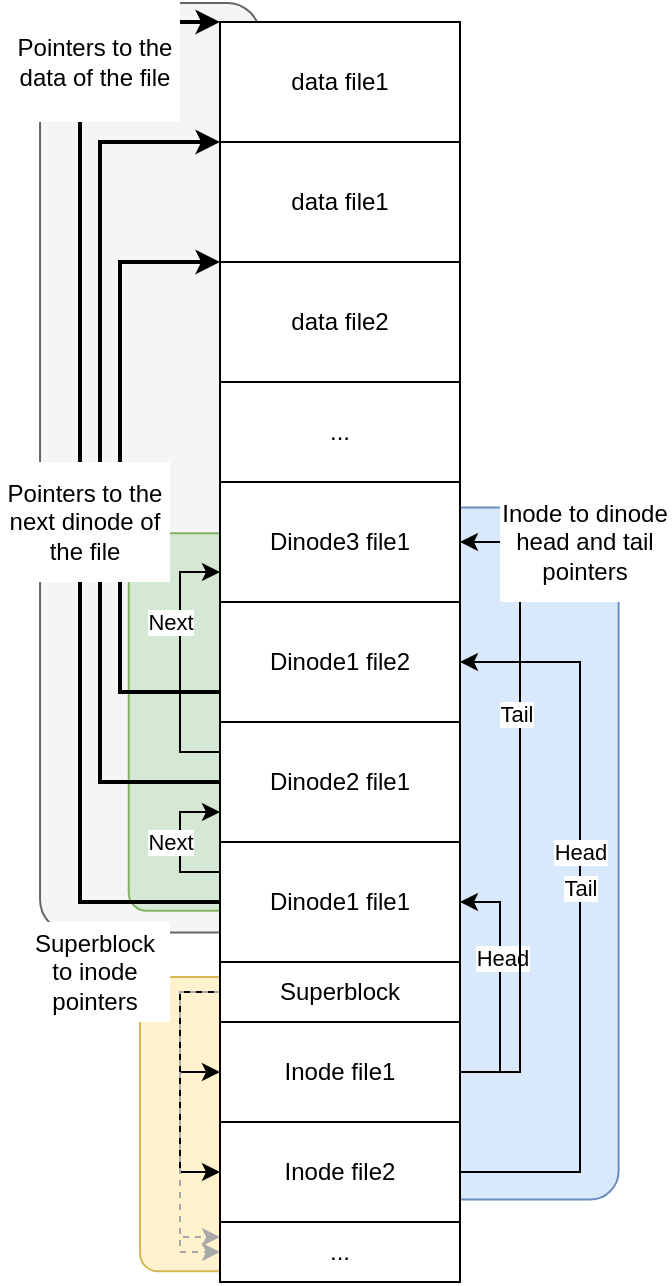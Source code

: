 <mxfile version="14.9.0" type="device"><diagram id="-PbNVYTVZfS86Vn_2bpD" name="Page-1"><mxGraphModel dx="1422" dy="732" grid="1" gridSize="10" guides="1" tooltips="1" connect="1" arrows="1" fold="1" page="1" pageScale="1" pageWidth="850" pageHeight="1100" math="0" shadow="0"><root><mxCell id="0"/><mxCell id="1" parent="0"/><mxCell id="mcdEpIi6HhqAk27Vc9dd-8" value="" style="rounded=1;whiteSpace=wrap;html=1;rotation=90;fillColor=#f5f5f5;strokeColor=#666666;fontColor=#333333;" vertex="1" parent="1"><mxGeometry x="92.59" y="227.87" width="464.85" height="110" as="geometry"/></mxCell><mxCell id="5hZcc66woEcmbO8g4v6T-35" value="" style="rounded=1;whiteSpace=wrap;html=1;rotation=90;fillColor=#d5e8d4;strokeColor=#82b366;" parent="1" vertex="1"><mxGeometry x="250" y="380" width="188.75" height="60" as="geometry"/></mxCell><mxCell id="5hZcc66woEcmbO8g4v6T-23" value="" style="rounded=1;whiteSpace=wrap;html=1;rotation=90;fillColor=#dae8fc;strokeColor=#6c8ebf;" parent="1" vertex="1"><mxGeometry x="338.82" y="428.28" width="346.07" height="94.94" as="geometry"/></mxCell><mxCell id="5hZcc66woEcmbO8g4v6T-18" value="" style="rounded=1;whiteSpace=wrap;html=1;rotation=90;fillColor=#fff2cc;strokeColor=#d6b656;" parent="1" vertex="1"><mxGeometry x="276.42" y="581.09" width="147.18" height="60" as="geometry"/></mxCell><mxCell id="5hZcc66woEcmbO8g4v6T-33" style="edgeStyle=orthogonalEdgeStyle;rounded=0;orthogonalLoop=1;jettySize=auto;html=1;exitX=0;exitY=0.25;exitDx=0;exitDy=0;entryX=0;entryY=0.75;entryDx=0;entryDy=0;strokeColor=#000000;" parent="1" source="5hZcc66woEcmbO8g4v6T-1" target="5hZcc66woEcmbO8g4v6T-3" edge="1"><mxGeometry relative="1" as="geometry"><Array as="points"><mxPoint x="340" y="485"/><mxPoint x="340" y="455"/></Array></mxGeometry></mxCell><mxCell id="5hZcc66woEcmbO8g4v6T-39" value="Next" style="edgeLabel;html=1;align=center;verticalAlign=middle;resizable=0;points=[];" parent="5hZcc66woEcmbO8g4v6T-33" vertex="1" connectable="0"><mxGeometry x="-0.343" relative="1" as="geometry"><mxPoint x="-5" y="-12" as="offset"/></mxGeometry></mxCell><mxCell id="5hZcc66woEcmbO8g4v6T-1" value="Dinode1 file1" style="rounded=0;whiteSpace=wrap;html=1;" parent="1" vertex="1"><mxGeometry x="360" y="470" width="120" height="60" as="geometry"/></mxCell><mxCell id="mcdEpIi6HhqAk27Vc9dd-3" style="edgeStyle=orthogonalEdgeStyle;rounded=0;orthogonalLoop=1;jettySize=auto;html=1;exitX=0;exitY=0.75;exitDx=0;exitDy=0;entryX=0;entryY=0;entryDx=0;entryDy=0;strokeWidth=2;" edge="1" parent="1" source="5hZcc66woEcmbO8g4v6T-2" target="mcdEpIi6HhqAk27Vc9dd-6"><mxGeometry relative="1" as="geometry"><Array as="points"><mxPoint x="310" y="395"/><mxPoint x="310" y="180"/></Array></mxGeometry></mxCell><mxCell id="5hZcc66woEcmbO8g4v6T-2" value="Dinode1 file2" style="rounded=0;whiteSpace=wrap;html=1;" parent="1" vertex="1"><mxGeometry x="360" y="350" width="120" height="60" as="geometry"/></mxCell><mxCell id="5hZcc66woEcmbO8g4v6T-37" style="edgeStyle=orthogonalEdgeStyle;rounded=0;orthogonalLoop=1;jettySize=auto;html=1;exitX=0;exitY=0.25;exitDx=0;exitDy=0;entryX=0;entryY=0.75;entryDx=0;entryDy=0;strokeColor=#000000;" parent="1" source="5hZcc66woEcmbO8g4v6T-3" target="5hZcc66woEcmbO8g4v6T-4" edge="1"><mxGeometry relative="1" as="geometry"/></mxCell><mxCell id="5hZcc66woEcmbO8g4v6T-38" value="Next" style="edgeLabel;html=1;align=center;verticalAlign=middle;resizable=0;points=[];" parent="5hZcc66woEcmbO8g4v6T-37" vertex="1" connectable="0"><mxGeometry x="0.292" y="1" relative="1" as="geometry"><mxPoint x="-4" y="-1" as="offset"/></mxGeometry></mxCell><mxCell id="mcdEpIi6HhqAk27Vc9dd-5" style="edgeStyle=orthogonalEdgeStyle;rounded=0;orthogonalLoop=1;jettySize=auto;html=1;exitX=0;exitY=0.5;exitDx=0;exitDy=0;entryX=0;entryY=0;entryDx=0;entryDy=0;strokeWidth=2;" edge="1" parent="1" source="5hZcc66woEcmbO8g4v6T-1" target="mcdEpIi6HhqAk27Vc9dd-1"><mxGeometry relative="1" as="geometry"><Array as="points"><mxPoint x="290" y="500"/><mxPoint x="290" y="60"/></Array></mxGeometry></mxCell><mxCell id="mcdEpIi6HhqAk27Vc9dd-7" style="edgeStyle=orthogonalEdgeStyle;rounded=0;orthogonalLoop=1;jettySize=auto;html=1;exitX=0;exitY=0.5;exitDx=0;exitDy=0;entryX=0;entryY=0;entryDx=0;entryDy=0;strokeWidth=2;" edge="1" parent="1" source="5hZcc66woEcmbO8g4v6T-3" target="mcdEpIi6HhqAk27Vc9dd-2"><mxGeometry relative="1" as="geometry"><Array as="points"><mxPoint x="300" y="440"/><mxPoint x="300" y="120"/></Array></mxGeometry></mxCell><mxCell id="5hZcc66woEcmbO8g4v6T-3" value="Dinode2 file1" style="rounded=0;whiteSpace=wrap;html=1;" parent="1" vertex="1"><mxGeometry x="360" y="410" width="120" height="60" as="geometry"/></mxCell><mxCell id="5hZcc66woEcmbO8g4v6T-4" value="Dinode3 file1" style="rounded=0;whiteSpace=wrap;html=1;" parent="1" vertex="1"><mxGeometry x="360" y="290" width="120" height="60" as="geometry"/></mxCell><mxCell id="5hZcc66woEcmbO8g4v6T-11" style="edgeStyle=orthogonalEdgeStyle;rounded=0;orthogonalLoop=1;jettySize=auto;html=1;exitX=0;exitY=0.5;exitDx=0;exitDy=0;entryX=0;entryY=0.5;entryDx=0;entryDy=0;" parent="1" source="5hZcc66woEcmbO8g4v6T-5" target="5hZcc66woEcmbO8g4v6T-7" edge="1"><mxGeometry relative="1" as="geometry"/></mxCell><mxCell id="5hZcc66woEcmbO8g4v6T-12" style="edgeStyle=orthogonalEdgeStyle;rounded=0;orthogonalLoop=1;jettySize=auto;html=1;exitX=0;exitY=0.5;exitDx=0;exitDy=0;entryX=0;entryY=0.5;entryDx=0;entryDy=0;" parent="1" source="5hZcc66woEcmbO8g4v6T-5" target="5hZcc66woEcmbO8g4v6T-8" edge="1"><mxGeometry relative="1" as="geometry"/></mxCell><mxCell id="5hZcc66woEcmbO8g4v6T-14" style="edgeStyle=orthogonalEdgeStyle;rounded=0;orthogonalLoop=1;jettySize=auto;html=1;exitX=0;exitY=0.5;exitDx=0;exitDy=0;entryX=0;entryY=0.25;entryDx=0;entryDy=0;strokeColor=#A8A8A8;dashed=1;" parent="1" source="5hZcc66woEcmbO8g4v6T-5" target="5hZcc66woEcmbO8g4v6T-10" edge="1"><mxGeometry relative="1" as="geometry"/></mxCell><mxCell id="5hZcc66woEcmbO8g4v6T-15" style="edgeStyle=orthogonalEdgeStyle;rounded=0;orthogonalLoop=1;jettySize=auto;html=1;exitX=0;exitY=0.5;exitDx=0;exitDy=0;entryX=0;entryY=0.5;entryDx=0;entryDy=0;dashed=1;strokeColor=#A8A8A8;" parent="1" source="5hZcc66woEcmbO8g4v6T-5" target="5hZcc66woEcmbO8g4v6T-10" edge="1"><mxGeometry relative="1" as="geometry"/></mxCell><mxCell id="5hZcc66woEcmbO8g4v6T-5" value="Superblock" style="rounded=0;whiteSpace=wrap;html=1;" parent="1" vertex="1"><mxGeometry x="360" y="530" width="120" height="30" as="geometry"/></mxCell><mxCell id="5hZcc66woEcmbO8g4v6T-20" style="edgeStyle=orthogonalEdgeStyle;rounded=0;orthogonalLoop=1;jettySize=auto;html=1;exitX=1;exitY=0.5;exitDx=0;exitDy=0;entryX=1;entryY=0.5;entryDx=0;entryDy=0;" parent="1" source="5hZcc66woEcmbO8g4v6T-7" target="5hZcc66woEcmbO8g4v6T-1" edge="1"><mxGeometry relative="1" as="geometry"><Array as="points"><mxPoint x="500" y="585"/><mxPoint x="500" y="500"/></Array></mxGeometry></mxCell><mxCell id="5hZcc66woEcmbO8g4v6T-29" value="Head" style="edgeLabel;html=1;align=center;verticalAlign=middle;resizable=0;points=[];" parent="5hZcc66woEcmbO8g4v6T-20" vertex="1" connectable="0"><mxGeometry x="0.232" y="-1" relative="1" as="geometry"><mxPoint as="offset"/></mxGeometry></mxCell><mxCell id="5hZcc66woEcmbO8g4v6T-7" value="Inode file1" style="rounded=0;whiteSpace=wrap;html=1;" parent="1" vertex="1"><mxGeometry x="360" y="560" width="120" height="50" as="geometry"/></mxCell><mxCell id="5hZcc66woEcmbO8g4v6T-21" style="edgeStyle=orthogonalEdgeStyle;rounded=0;orthogonalLoop=1;jettySize=auto;html=1;exitX=1;exitY=0.5;exitDx=0;exitDy=0;entryX=1;entryY=0.5;entryDx=0;entryDy=0;strokeColor=#000000;" parent="1" source="5hZcc66woEcmbO8g4v6T-8" target="5hZcc66woEcmbO8g4v6T-2" edge="1"><mxGeometry relative="1" as="geometry"><Array as="points"><mxPoint x="540" y="635"/><mxPoint x="540" y="380"/></Array></mxGeometry></mxCell><mxCell id="5hZcc66woEcmbO8g4v6T-30" value="Head" style="edgeLabel;html=1;align=center;verticalAlign=middle;resizable=0;points=[];" parent="5hZcc66woEcmbO8g4v6T-21" vertex="1" connectable="0"><mxGeometry x="0.173" y="-3" relative="1" as="geometry"><mxPoint x="-3" as="offset"/></mxGeometry></mxCell><mxCell id="5hZcc66woEcmbO8g4v6T-31" value="&lt;div&gt;Tail&lt;/div&gt;" style="edgeLabel;html=1;align=center;verticalAlign=middle;resizable=0;points=[];" parent="5hZcc66woEcmbO8g4v6T-21" vertex="1" connectable="0"><mxGeometry x="0.077" y="-2" relative="1" as="geometry"><mxPoint x="-2" as="offset"/></mxGeometry></mxCell><mxCell id="5hZcc66woEcmbO8g4v6T-8" value="Inode file2" style="rounded=0;whiteSpace=wrap;html=1;" parent="1" vertex="1"><mxGeometry x="360" y="610" width="120" height="50" as="geometry"/></mxCell><mxCell id="5hZcc66woEcmbO8g4v6T-10" value="..." style="rounded=0;whiteSpace=wrap;html=1;" parent="1" vertex="1"><mxGeometry x="360" y="660" width="120" height="30" as="geometry"/></mxCell><mxCell id="5hZcc66woEcmbO8g4v6T-19" value="&lt;div&gt;Superblock&lt;/div&gt;&lt;div&gt;to inode pointers&lt;br&gt;&lt;/div&gt;" style="text;html=1;strokeColor=none;align=center;verticalAlign=middle;whiteSpace=wrap;rounded=0;fillColor=#ffffff;" parent="1" vertex="1"><mxGeometry x="260" y="510" width="75" height="50" as="geometry"/></mxCell><mxCell id="5hZcc66woEcmbO8g4v6T-22" style="edgeStyle=orthogonalEdgeStyle;rounded=0;orthogonalLoop=1;jettySize=auto;html=1;exitX=1;exitY=0.5;exitDx=0;exitDy=0;entryX=1;entryY=0.5;entryDx=0;entryDy=0;strokeColor=#000000;" parent="1" source="5hZcc66woEcmbO8g4v6T-7" target="5hZcc66woEcmbO8g4v6T-4" edge="1"><mxGeometry relative="1" as="geometry"><Array as="points"><mxPoint x="510" y="585"/><mxPoint x="510" y="320"/></Array></mxGeometry></mxCell><mxCell id="5hZcc66woEcmbO8g4v6T-28" value="Tail" style="edgeLabel;html=1;align=center;verticalAlign=middle;resizable=0;points=[];" parent="5hZcc66woEcmbO8g4v6T-22" vertex="1" connectable="0"><mxGeometry x="0.286" y="2" relative="1" as="geometry"><mxPoint as="offset"/></mxGeometry></mxCell><mxCell id="5hZcc66woEcmbO8g4v6T-32" value="&lt;div&gt;Inode to dinode head and tail pointers&lt;br&gt;&lt;/div&gt;" style="text;html=1;strokeColor=none;align=center;verticalAlign=middle;whiteSpace=wrap;rounded=0;fillColor=#ffffff;" parent="1" vertex="1"><mxGeometry x="500" y="290" width="85" height="60" as="geometry"/></mxCell><mxCell id="5hZcc66woEcmbO8g4v6T-40" value="&lt;div&gt;Pointers to the next dinode of the file&lt;br&gt;&lt;/div&gt;" style="text;html=1;strokeColor=none;align=center;verticalAlign=middle;whiteSpace=wrap;rounded=0;fillColor=#ffffff;" parent="1" vertex="1"><mxGeometry x="250" y="280" width="85" height="60" as="geometry"/></mxCell><mxCell id="jqBwB3-_L1VGEuFqAiAE-1" value="..." style="rounded=0;whiteSpace=wrap;html=1;" parent="1" vertex="1"><mxGeometry x="360" y="240" width="120" height="50" as="geometry"/></mxCell><mxCell id="mcdEpIi6HhqAk27Vc9dd-1" value="data file1" style="rounded=0;whiteSpace=wrap;html=1;" vertex="1" parent="1"><mxGeometry x="360" y="60" width="120" height="60" as="geometry"/></mxCell><mxCell id="mcdEpIi6HhqAk27Vc9dd-2" value="data file1" style="rounded=0;whiteSpace=wrap;html=1;" vertex="1" parent="1"><mxGeometry x="360" y="120" width="120" height="60" as="geometry"/></mxCell><mxCell id="mcdEpIi6HhqAk27Vc9dd-6" value="data file2" style="rounded=0;whiteSpace=wrap;html=1;" vertex="1" parent="1"><mxGeometry x="360" y="180" width="120" height="60" as="geometry"/></mxCell><mxCell id="mcdEpIi6HhqAk27Vc9dd-9" value="&lt;div&gt;Pointers to the data of the file&lt;br&gt;&lt;/div&gt;" style="text;html=1;strokeColor=none;align=center;verticalAlign=middle;whiteSpace=wrap;rounded=0;fillColor=#ffffff;" vertex="1" parent="1"><mxGeometry x="255" y="50" width="85" height="60" as="geometry"/></mxCell></root></mxGraphModel></diagram></mxfile>